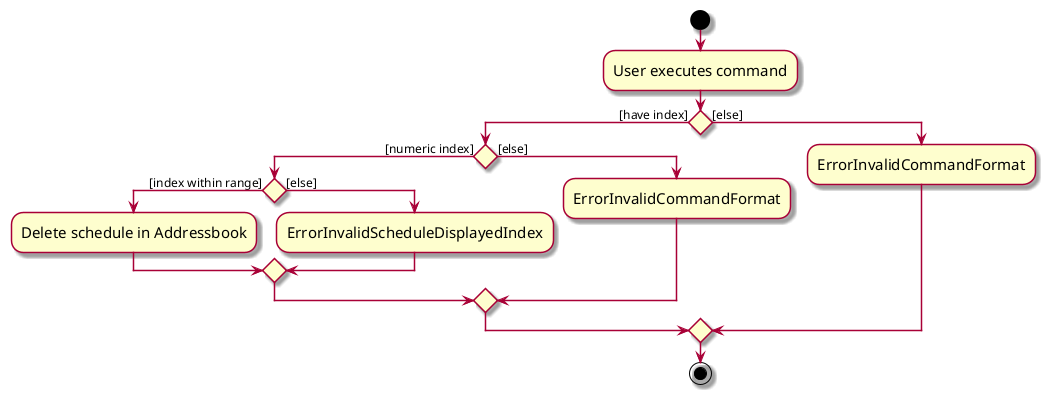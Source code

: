@startuml
skin rose
skinparam ActivityFontSize 15
skinparam ArrowFontSize 12
start
:User executes command;

'Since the beta syntax does not support placing the condition outside the
 'diamond we place it as the true branch instead.

if () then ([have index])
    if() then ([numeric index])
        if () then ([index within range])
            :Delete schedule in Addressbook;
        else ([else])
         :ErrorInvalidScheduleDisplayedIndex;
        endif
    else ([else])
     :ErrorInvalidCommandFormat;
    endif
else ([else])
 :ErrorInvalidCommandFormat;
endif
stop
@enduml
